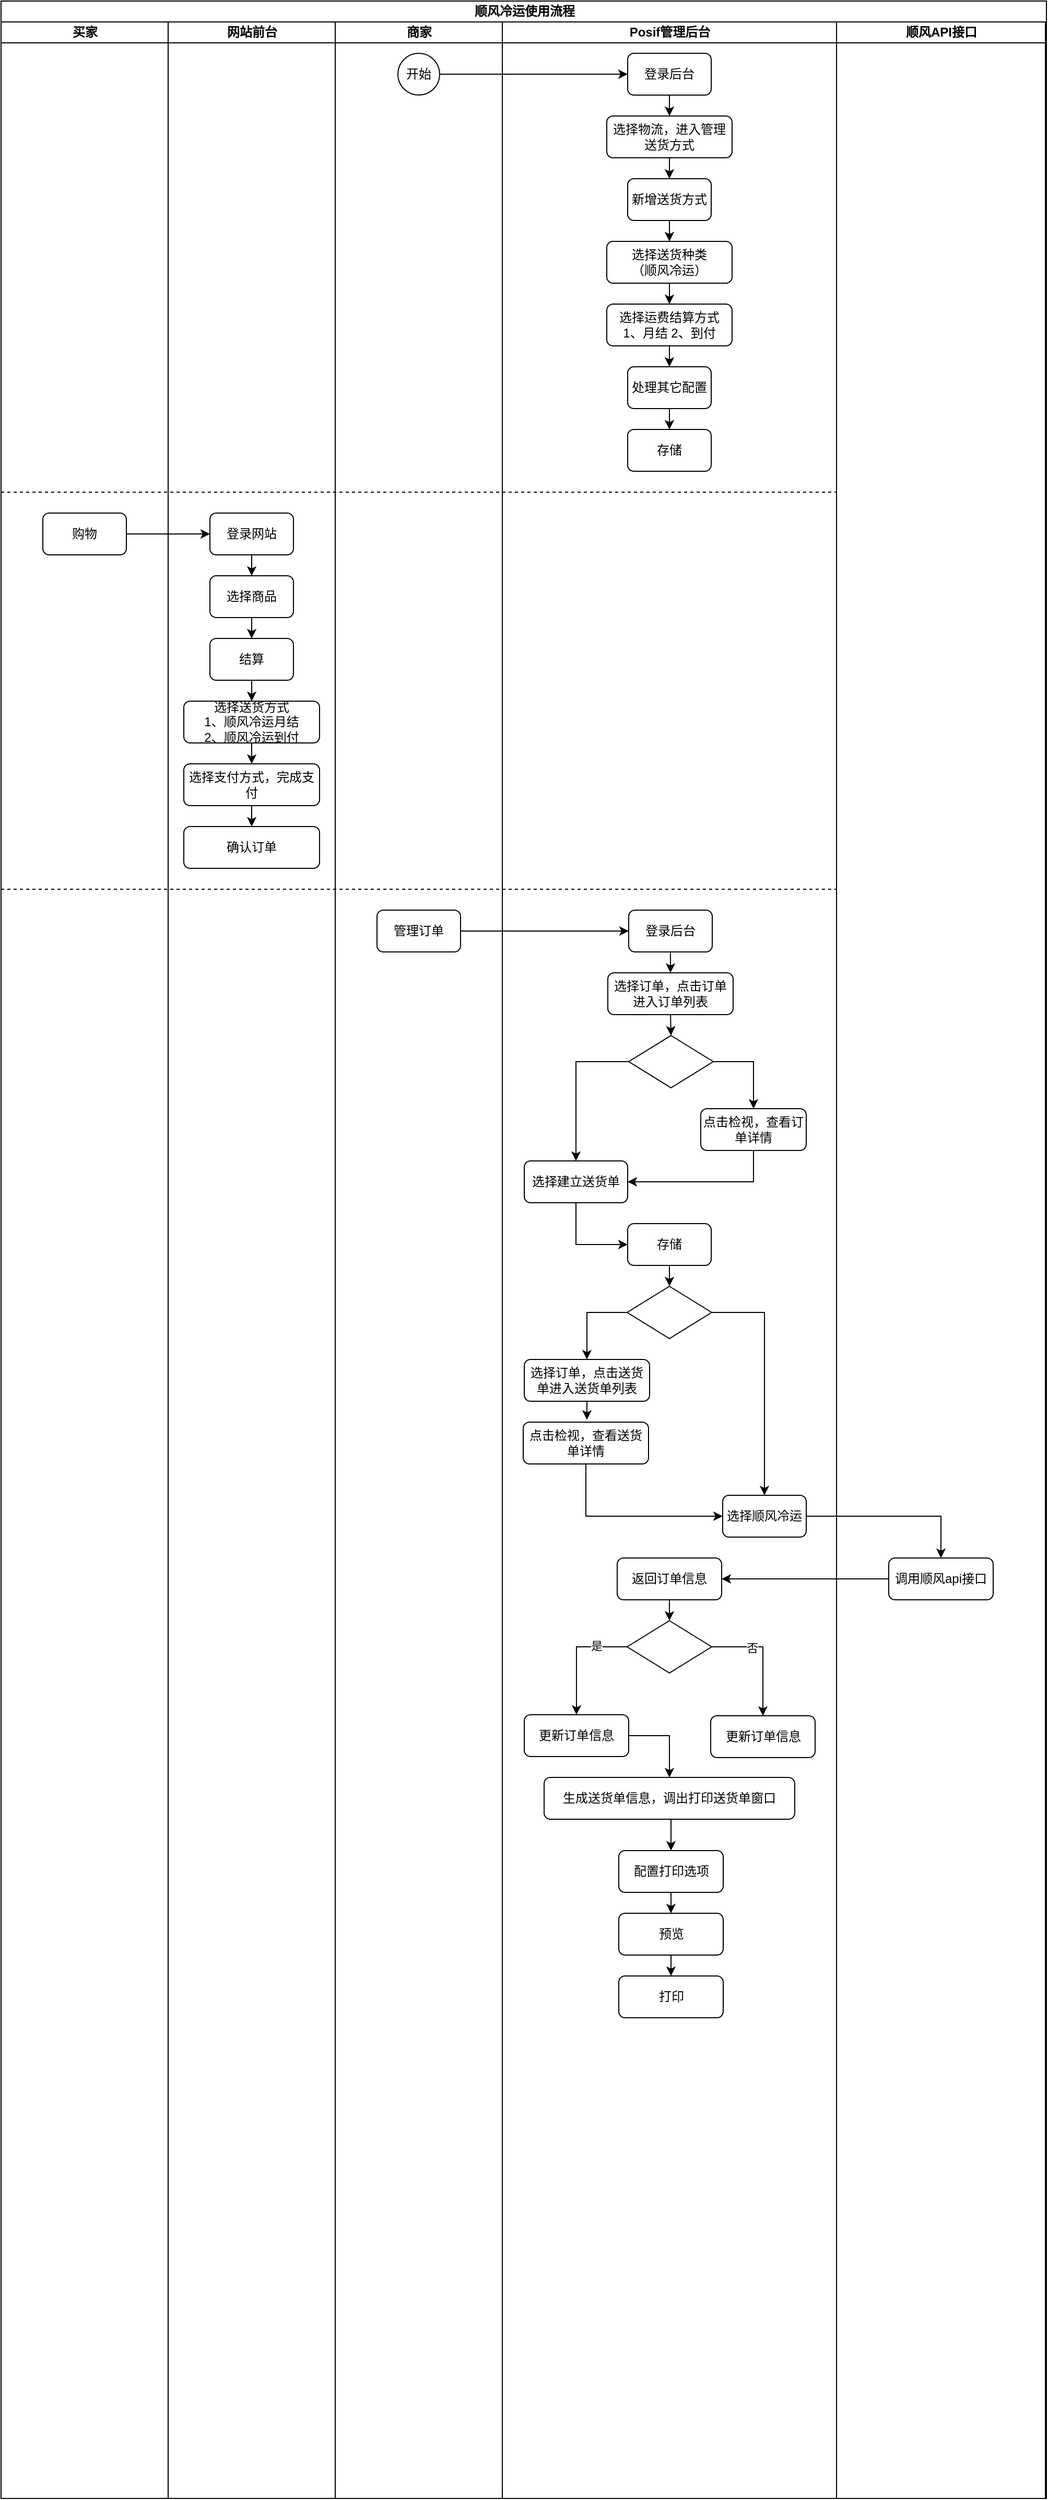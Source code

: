 <mxfile version="15.6.8" type="github">
  <diagram name="Page-1" id="0783ab3e-0a74-02c8-0abd-f7b4e66b4bec">
    <mxGraphModel dx="3195" dy="1340" grid="1" gridSize="10" guides="1" tooltips="1" connect="1" arrows="1" fold="1" page="1" pageScale="1" pageWidth="850" pageHeight="1100" background="none" math="0" shadow="0">
      <root>
        <mxCell id="0" />
        <mxCell id="1" parent="0" />
        <mxCell id="1c1d494c118603dd-1" value="顺风冷运使用流程" style="swimlane;html=1;childLayout=stackLayout;startSize=20;rounded=0;shadow=0;comic=0;labelBackgroundColor=none;strokeWidth=1;fontFamily=Verdana;fontSize=12;align=center;" parent="1" vertex="1">
          <mxGeometry x="39" y="90" width="1001" height="2390" as="geometry" />
        </mxCell>
        <mxCell id="1c1d494c118603dd-2" value="买家" style="swimlane;html=1;startSize=20;" parent="1c1d494c118603dd-1" vertex="1">
          <mxGeometry y="20" width="160" height="2370" as="geometry" />
        </mxCell>
        <mxCell id="K_RfR3FOM83zWYxa_HBy-55" value="" style="endArrow=none;dashed=1;html=1;rounded=0;" edge="1" parent="1c1d494c118603dd-2">
          <mxGeometry width="50" height="50" relative="1" as="geometry">
            <mxPoint y="450" as="sourcePoint" />
            <mxPoint x="800" y="450" as="targetPoint" />
          </mxGeometry>
        </mxCell>
        <mxCell id="K_RfR3FOM83zWYxa_HBy-58" value="购物" style="rounded=1;whiteSpace=wrap;html=1;" vertex="1" parent="1c1d494c118603dd-2">
          <mxGeometry x="40" y="470" width="80" height="40" as="geometry" />
        </mxCell>
        <mxCell id="1c1d494c118603dd-3" value="网站前台" style="swimlane;html=1;startSize=20;" parent="1c1d494c118603dd-1" vertex="1">
          <mxGeometry x="160" y="20" width="160" height="2370" as="geometry" />
        </mxCell>
        <mxCell id="K_RfR3FOM83zWYxa_HBy-30" value="开始" style="ellipse;whiteSpace=wrap;html=1;aspect=fixed;" vertex="1" parent="1c1d494c118603dd-3">
          <mxGeometry x="220" y="30" width="40" height="40" as="geometry" />
        </mxCell>
        <mxCell id="K_RfR3FOM83zWYxa_HBy-66" style="edgeStyle=orthogonalEdgeStyle;rounded=0;orthogonalLoop=1;jettySize=auto;html=1;exitX=0.5;exitY=1;exitDx=0;exitDy=0;entryX=0.5;entryY=0;entryDx=0;entryDy=0;" edge="1" parent="1c1d494c118603dd-3" source="K_RfR3FOM83zWYxa_HBy-59" target="K_RfR3FOM83zWYxa_HBy-60">
          <mxGeometry relative="1" as="geometry" />
        </mxCell>
        <mxCell id="K_RfR3FOM83zWYxa_HBy-59" value="登录网站" style="rounded=1;whiteSpace=wrap;html=1;" vertex="1" parent="1c1d494c118603dd-3">
          <mxGeometry x="40" y="470" width="80" height="40" as="geometry" />
        </mxCell>
        <mxCell id="K_RfR3FOM83zWYxa_HBy-67" style="edgeStyle=orthogonalEdgeStyle;rounded=0;orthogonalLoop=1;jettySize=auto;html=1;exitX=0.5;exitY=1;exitDx=0;exitDy=0;entryX=0.5;entryY=0;entryDx=0;entryDy=0;" edge="1" parent="1c1d494c118603dd-3" source="K_RfR3FOM83zWYxa_HBy-60" target="K_RfR3FOM83zWYxa_HBy-61">
          <mxGeometry relative="1" as="geometry" />
        </mxCell>
        <mxCell id="K_RfR3FOM83zWYxa_HBy-60" value="选择商品" style="rounded=1;whiteSpace=wrap;html=1;" vertex="1" parent="1c1d494c118603dd-3">
          <mxGeometry x="40" y="530" width="80" height="40" as="geometry" />
        </mxCell>
        <mxCell id="K_RfR3FOM83zWYxa_HBy-72" style="edgeStyle=orthogonalEdgeStyle;rounded=0;orthogonalLoop=1;jettySize=auto;html=1;exitX=0.5;exitY=1;exitDx=0;exitDy=0;entryX=0.5;entryY=0;entryDx=0;entryDy=0;" edge="1" parent="1c1d494c118603dd-3" source="K_RfR3FOM83zWYxa_HBy-61" target="K_RfR3FOM83zWYxa_HBy-62">
          <mxGeometry relative="1" as="geometry" />
        </mxCell>
        <mxCell id="K_RfR3FOM83zWYxa_HBy-61" value="结算" style="rounded=1;whiteSpace=wrap;html=1;" vertex="1" parent="1c1d494c118603dd-3">
          <mxGeometry x="40" y="590" width="80" height="40" as="geometry" />
        </mxCell>
        <mxCell id="K_RfR3FOM83zWYxa_HBy-70" style="edgeStyle=orthogonalEdgeStyle;rounded=0;orthogonalLoop=1;jettySize=auto;html=1;exitX=0.5;exitY=1;exitDx=0;exitDy=0;entryX=0.5;entryY=0;entryDx=0;entryDy=0;" edge="1" parent="1c1d494c118603dd-3" source="K_RfR3FOM83zWYxa_HBy-62" target="K_RfR3FOM83zWYxa_HBy-63">
          <mxGeometry relative="1" as="geometry" />
        </mxCell>
        <mxCell id="K_RfR3FOM83zWYxa_HBy-62" value="&lt;div&gt;选择送货方式&lt;/div&gt;&lt;div&gt;1、顺风冷运月结&lt;/div&gt;&lt;div&gt;2、顺风冷运到付&lt;/div&gt;" style="rounded=1;whiteSpace=wrap;html=1;" vertex="1" parent="1c1d494c118603dd-3">
          <mxGeometry x="15" y="650" width="130" height="40" as="geometry" />
        </mxCell>
        <mxCell id="K_RfR3FOM83zWYxa_HBy-76" style="edgeStyle=orthogonalEdgeStyle;rounded=0;orthogonalLoop=1;jettySize=auto;html=1;exitX=0.5;exitY=1;exitDx=0;exitDy=0;entryX=0.5;entryY=0;entryDx=0;entryDy=0;" edge="1" parent="1c1d494c118603dd-3" source="K_RfR3FOM83zWYxa_HBy-63" target="K_RfR3FOM83zWYxa_HBy-64">
          <mxGeometry relative="1" as="geometry" />
        </mxCell>
        <mxCell id="K_RfR3FOM83zWYxa_HBy-63" value="选择支付方式，完成支付" style="rounded=1;whiteSpace=wrap;html=1;" vertex="1" parent="1c1d494c118603dd-3">
          <mxGeometry x="15" y="710" width="130" height="40" as="geometry" />
        </mxCell>
        <mxCell id="K_RfR3FOM83zWYxa_HBy-64" value="确认订单" style="rounded=1;whiteSpace=wrap;html=1;" vertex="1" parent="1c1d494c118603dd-3">
          <mxGeometry x="15" y="770" width="130" height="40" as="geometry" />
        </mxCell>
        <mxCell id="1c1d494c118603dd-4" value="商家" style="swimlane;html=1;startSize=20;" parent="1c1d494c118603dd-1" vertex="1">
          <mxGeometry x="320" y="20" width="160" height="2370" as="geometry" />
        </mxCell>
        <mxCell id="K_RfR3FOM83zWYxa_HBy-39" style="edgeStyle=orthogonalEdgeStyle;rounded=0;orthogonalLoop=1;jettySize=auto;html=1;exitX=0.5;exitY=1;exitDx=0;exitDy=0;entryX=0.5;entryY=0;entryDx=0;entryDy=0;" edge="1" parent="1c1d494c118603dd-4" source="K_RfR3FOM83zWYxa_HBy-31" target="K_RfR3FOM83zWYxa_HBy-32">
          <mxGeometry relative="1" as="geometry" />
        </mxCell>
        <mxCell id="K_RfR3FOM83zWYxa_HBy-31" value="登录后台" style="rounded=1;whiteSpace=wrap;html=1;" vertex="1" parent="1c1d494c118603dd-4">
          <mxGeometry x="280" y="30" width="80" height="40" as="geometry" />
        </mxCell>
        <mxCell id="K_RfR3FOM83zWYxa_HBy-40" style="edgeStyle=orthogonalEdgeStyle;rounded=0;orthogonalLoop=1;jettySize=auto;html=1;exitX=0.5;exitY=1;exitDx=0;exitDy=0;entryX=0.5;entryY=0;entryDx=0;entryDy=0;" edge="1" parent="1c1d494c118603dd-4" source="K_RfR3FOM83zWYxa_HBy-32" target="K_RfR3FOM83zWYxa_HBy-37">
          <mxGeometry relative="1" as="geometry" />
        </mxCell>
        <mxCell id="K_RfR3FOM83zWYxa_HBy-32" value="选择物流，进入管理送货方式" style="rounded=1;whiteSpace=wrap;html=1;" vertex="1" parent="1c1d494c118603dd-4">
          <mxGeometry x="260" y="90" width="120" height="40" as="geometry" />
        </mxCell>
        <mxCell id="K_RfR3FOM83zWYxa_HBy-51" style="edgeStyle=orthogonalEdgeStyle;rounded=0;orthogonalLoop=1;jettySize=auto;html=1;exitX=0.5;exitY=1;exitDx=0;exitDy=0;entryX=0.5;entryY=0;entryDx=0;entryDy=0;" edge="1" parent="1c1d494c118603dd-4" source="K_RfR3FOM83zWYxa_HBy-37" target="K_RfR3FOM83zWYxa_HBy-47">
          <mxGeometry relative="1" as="geometry" />
        </mxCell>
        <mxCell id="K_RfR3FOM83zWYxa_HBy-37" value="新增送货方式" style="rounded=1;whiteSpace=wrap;html=1;" vertex="1" parent="1c1d494c118603dd-4">
          <mxGeometry x="280" y="150" width="80" height="40" as="geometry" />
        </mxCell>
        <mxCell id="K_RfR3FOM83zWYxa_HBy-52" style="edgeStyle=orthogonalEdgeStyle;rounded=0;orthogonalLoop=1;jettySize=auto;html=1;exitX=0.5;exitY=1;exitDx=0;exitDy=0;entryX=0.5;entryY=0;entryDx=0;entryDy=0;" edge="1" parent="1c1d494c118603dd-4" source="K_RfR3FOM83zWYxa_HBy-47" target="K_RfR3FOM83zWYxa_HBy-48">
          <mxGeometry relative="1" as="geometry" />
        </mxCell>
        <mxCell id="K_RfR3FOM83zWYxa_HBy-47" value="&lt;div&gt;选择送货种类&lt;/div&gt;&lt;div&gt;（顺风冷运）&lt;br&gt;&lt;/div&gt;" style="rounded=1;whiteSpace=wrap;html=1;" vertex="1" parent="1c1d494c118603dd-4">
          <mxGeometry x="260" y="210" width="120" height="40" as="geometry" />
        </mxCell>
        <mxCell id="K_RfR3FOM83zWYxa_HBy-53" style="edgeStyle=orthogonalEdgeStyle;rounded=0;orthogonalLoop=1;jettySize=auto;html=1;exitX=0.5;exitY=1;exitDx=0;exitDy=0;entryX=0.5;entryY=0;entryDx=0;entryDy=0;" edge="1" parent="1c1d494c118603dd-4" source="K_RfR3FOM83zWYxa_HBy-48" target="K_RfR3FOM83zWYxa_HBy-49">
          <mxGeometry relative="1" as="geometry" />
        </mxCell>
        <mxCell id="K_RfR3FOM83zWYxa_HBy-48" value="&lt;div&gt;选择运费结算方式&lt;/div&gt;&lt;div&gt;1、月结 2、到付&lt;br&gt;&lt;/div&gt;" style="rounded=1;whiteSpace=wrap;html=1;" vertex="1" parent="1c1d494c118603dd-4">
          <mxGeometry x="260" y="270" width="120" height="40" as="geometry" />
        </mxCell>
        <mxCell id="K_RfR3FOM83zWYxa_HBy-54" style="edgeStyle=orthogonalEdgeStyle;rounded=0;orthogonalLoop=1;jettySize=auto;html=1;exitX=0.5;exitY=1;exitDx=0;exitDy=0;entryX=0.5;entryY=0;entryDx=0;entryDy=0;" edge="1" parent="1c1d494c118603dd-4" source="K_RfR3FOM83zWYxa_HBy-49" target="K_RfR3FOM83zWYxa_HBy-50">
          <mxGeometry relative="1" as="geometry" />
        </mxCell>
        <mxCell id="K_RfR3FOM83zWYxa_HBy-49" value="处理其它配置" style="rounded=1;whiteSpace=wrap;html=1;" vertex="1" parent="1c1d494c118603dd-4">
          <mxGeometry x="280" y="330" width="80" height="40" as="geometry" />
        </mxCell>
        <mxCell id="K_RfR3FOM83zWYxa_HBy-50" value="存储" style="rounded=1;whiteSpace=wrap;html=1;" vertex="1" parent="1c1d494c118603dd-4">
          <mxGeometry x="280" y="390" width="80" height="40" as="geometry" />
        </mxCell>
        <mxCell id="K_RfR3FOM83zWYxa_HBy-77" value="" style="endArrow=none;dashed=1;html=1;rounded=0;" edge="1" parent="1c1d494c118603dd-4">
          <mxGeometry width="50" height="50" relative="1" as="geometry">
            <mxPoint x="-320" y="830" as="sourcePoint" />
            <mxPoint x="480" y="830" as="targetPoint" />
          </mxGeometry>
        </mxCell>
        <mxCell id="K_RfR3FOM83zWYxa_HBy-79" value="管理订单" style="rounded=1;whiteSpace=wrap;html=1;" vertex="1" parent="1c1d494c118603dd-4">
          <mxGeometry x="40" y="850" width="80" height="40" as="geometry" />
        </mxCell>
        <mxCell id="K_RfR3FOM83zWYxa_HBy-38" style="edgeStyle=orthogonalEdgeStyle;rounded=0;orthogonalLoop=1;jettySize=auto;html=1;exitX=1;exitY=0.5;exitDx=0;exitDy=0;entryX=0;entryY=0.5;entryDx=0;entryDy=0;" edge="1" parent="1c1d494c118603dd-1" source="K_RfR3FOM83zWYxa_HBy-30" target="K_RfR3FOM83zWYxa_HBy-31">
          <mxGeometry relative="1" as="geometry" />
        </mxCell>
        <mxCell id="K_RfR3FOM83zWYxa_HBy-65" style="edgeStyle=orthogonalEdgeStyle;rounded=0;orthogonalLoop=1;jettySize=auto;html=1;exitX=1;exitY=0.5;exitDx=0;exitDy=0;entryX=0;entryY=0.5;entryDx=0;entryDy=0;" edge="1" parent="1c1d494c118603dd-1" source="K_RfR3FOM83zWYxa_HBy-58" target="K_RfR3FOM83zWYxa_HBy-59">
          <mxGeometry relative="1" as="geometry" />
        </mxCell>
        <mxCell id="K_RfR3FOM83zWYxa_HBy-80" style="edgeStyle=orthogonalEdgeStyle;rounded=0;orthogonalLoop=1;jettySize=auto;html=1;exitX=1;exitY=0.5;exitDx=0;exitDy=0;" edge="1" parent="1c1d494c118603dd-1" source="K_RfR3FOM83zWYxa_HBy-79" target="K_RfR3FOM83zWYxa_HBy-78">
          <mxGeometry relative="1" as="geometry" />
        </mxCell>
        <mxCell id="K_RfR3FOM83zWYxa_HBy-107" style="edgeStyle=orthogonalEdgeStyle;rounded=0;orthogonalLoop=1;jettySize=auto;html=1;exitX=1;exitY=0.5;exitDx=0;exitDy=0;entryX=0.5;entryY=0;entryDx=0;entryDy=0;" edge="1" parent="1c1d494c118603dd-1" source="K_RfR3FOM83zWYxa_HBy-95" target="K_RfR3FOM83zWYxa_HBy-106">
          <mxGeometry relative="1" as="geometry" />
        </mxCell>
        <mxCell id="K_RfR3FOM83zWYxa_HBy-1" value="Posif管理后台" style="swimlane;html=1;startSize=20;" vertex="1" parent="1c1d494c118603dd-1">
          <mxGeometry x="480" y="20" width="320" height="2370" as="geometry" />
        </mxCell>
        <mxCell id="K_RfR3FOM83zWYxa_HBy-83" style="edgeStyle=orthogonalEdgeStyle;rounded=0;orthogonalLoop=1;jettySize=auto;html=1;exitX=0.5;exitY=1;exitDx=0;exitDy=0;entryX=0.5;entryY=0;entryDx=0;entryDy=0;" edge="1" parent="K_RfR3FOM83zWYxa_HBy-1" source="K_RfR3FOM83zWYxa_HBy-78" target="K_RfR3FOM83zWYxa_HBy-81">
          <mxGeometry relative="1" as="geometry" />
        </mxCell>
        <mxCell id="K_RfR3FOM83zWYxa_HBy-78" value="登录后台" style="rounded=1;whiteSpace=wrap;html=1;" vertex="1" parent="K_RfR3FOM83zWYxa_HBy-1">
          <mxGeometry x="121" y="850" width="80" height="40" as="geometry" />
        </mxCell>
        <mxCell id="K_RfR3FOM83zWYxa_HBy-84" style="edgeStyle=orthogonalEdgeStyle;rounded=0;orthogonalLoop=1;jettySize=auto;html=1;exitX=0.5;exitY=1;exitDx=0;exitDy=0;entryX=0.5;entryY=0;entryDx=0;entryDy=0;" edge="1" parent="K_RfR3FOM83zWYxa_HBy-1" source="K_RfR3FOM83zWYxa_HBy-81" target="K_RfR3FOM83zWYxa_HBy-82">
          <mxGeometry relative="1" as="geometry" />
        </mxCell>
        <mxCell id="K_RfR3FOM83zWYxa_HBy-81" value="选择订单，点击订单进入订单列表" style="rounded=1;whiteSpace=wrap;html=1;" vertex="1" parent="K_RfR3FOM83zWYxa_HBy-1">
          <mxGeometry x="101" y="910" width="120" height="40" as="geometry" />
        </mxCell>
        <mxCell id="K_RfR3FOM83zWYxa_HBy-88" style="edgeStyle=orthogonalEdgeStyle;rounded=0;orthogonalLoop=1;jettySize=auto;html=1;exitX=0;exitY=0.5;exitDx=0;exitDy=0;entryX=0.5;entryY=0;entryDx=0;entryDy=0;" edge="1" parent="K_RfR3FOM83zWYxa_HBy-1" source="K_RfR3FOM83zWYxa_HBy-82" target="K_RfR3FOM83zWYxa_HBy-85">
          <mxGeometry relative="1" as="geometry" />
        </mxCell>
        <mxCell id="K_RfR3FOM83zWYxa_HBy-89" style="edgeStyle=orthogonalEdgeStyle;rounded=0;orthogonalLoop=1;jettySize=auto;html=1;exitX=1;exitY=0.5;exitDx=0;exitDy=0;entryX=0.5;entryY=0;entryDx=0;entryDy=0;" edge="1" parent="K_RfR3FOM83zWYxa_HBy-1" source="K_RfR3FOM83zWYxa_HBy-82" target="K_RfR3FOM83zWYxa_HBy-86">
          <mxGeometry relative="1" as="geometry" />
        </mxCell>
        <mxCell id="K_RfR3FOM83zWYxa_HBy-82" value="" style="rhombus;whiteSpace=wrap;html=1;" vertex="1" parent="K_RfR3FOM83zWYxa_HBy-1">
          <mxGeometry x="121" y="970" width="81" height="50" as="geometry" />
        </mxCell>
        <mxCell id="K_RfR3FOM83zWYxa_HBy-93" style="edgeStyle=orthogonalEdgeStyle;rounded=0;orthogonalLoop=1;jettySize=auto;html=1;exitX=0.5;exitY=1;exitDx=0;exitDy=0;entryX=0;entryY=0.5;entryDx=0;entryDy=0;" edge="1" parent="K_RfR3FOM83zWYxa_HBy-1" source="K_RfR3FOM83zWYxa_HBy-85" target="K_RfR3FOM83zWYxa_HBy-92">
          <mxGeometry relative="1" as="geometry" />
        </mxCell>
        <mxCell id="K_RfR3FOM83zWYxa_HBy-85" value="选择建立送货单" style="rounded=1;whiteSpace=wrap;html=1;" vertex="1" parent="K_RfR3FOM83zWYxa_HBy-1">
          <mxGeometry x="21" y="1090" width="99" height="40" as="geometry" />
        </mxCell>
        <mxCell id="K_RfR3FOM83zWYxa_HBy-100" style="edgeStyle=orthogonalEdgeStyle;rounded=0;orthogonalLoop=1;jettySize=auto;html=1;exitX=0.5;exitY=1;exitDx=0;exitDy=0;entryX=1;entryY=0.5;entryDx=0;entryDy=0;" edge="1" parent="K_RfR3FOM83zWYxa_HBy-1" source="K_RfR3FOM83zWYxa_HBy-86" target="K_RfR3FOM83zWYxa_HBy-85">
          <mxGeometry relative="1" as="geometry" />
        </mxCell>
        <mxCell id="K_RfR3FOM83zWYxa_HBy-86" value="点击检视，查看订单详情" style="rounded=1;whiteSpace=wrap;html=1;" vertex="1" parent="K_RfR3FOM83zWYxa_HBy-1">
          <mxGeometry x="190" y="1040" width="101" height="40" as="geometry" />
        </mxCell>
        <mxCell id="K_RfR3FOM83zWYxa_HBy-96" style="edgeStyle=orthogonalEdgeStyle;rounded=0;orthogonalLoop=1;jettySize=auto;html=1;exitX=0.5;exitY=1;exitDx=0;exitDy=0;entryX=0.5;entryY=0;entryDx=0;entryDy=0;" edge="1" parent="K_RfR3FOM83zWYxa_HBy-1" source="K_RfR3FOM83zWYxa_HBy-92" target="K_RfR3FOM83zWYxa_HBy-94">
          <mxGeometry relative="1" as="geometry" />
        </mxCell>
        <mxCell id="K_RfR3FOM83zWYxa_HBy-92" value="存储" style="rounded=1;whiteSpace=wrap;html=1;" vertex="1" parent="K_RfR3FOM83zWYxa_HBy-1">
          <mxGeometry x="120" y="1150" width="80" height="40" as="geometry" />
        </mxCell>
        <mxCell id="K_RfR3FOM83zWYxa_HBy-97" style="edgeStyle=orthogonalEdgeStyle;rounded=0;orthogonalLoop=1;jettySize=auto;html=1;exitX=1;exitY=0.5;exitDx=0;exitDy=0;entryX=0.5;entryY=0;entryDx=0;entryDy=0;" edge="1" parent="K_RfR3FOM83zWYxa_HBy-1" source="K_RfR3FOM83zWYxa_HBy-94" target="K_RfR3FOM83zWYxa_HBy-95">
          <mxGeometry relative="1" as="geometry" />
        </mxCell>
        <mxCell id="K_RfR3FOM83zWYxa_HBy-103" style="edgeStyle=orthogonalEdgeStyle;rounded=0;orthogonalLoop=1;jettySize=auto;html=1;exitX=0;exitY=0.5;exitDx=0;exitDy=0;entryX=0.5;entryY=0;entryDx=0;entryDy=0;" edge="1" parent="K_RfR3FOM83zWYxa_HBy-1" source="K_RfR3FOM83zWYxa_HBy-94" target="K_RfR3FOM83zWYxa_HBy-98">
          <mxGeometry relative="1" as="geometry" />
        </mxCell>
        <mxCell id="K_RfR3FOM83zWYxa_HBy-94" value="" style="rhombus;whiteSpace=wrap;html=1;" vertex="1" parent="K_RfR3FOM83zWYxa_HBy-1">
          <mxGeometry x="119.5" y="1210" width="81" height="50" as="geometry" />
        </mxCell>
        <mxCell id="K_RfR3FOM83zWYxa_HBy-95" value="选择顺风冷运" style="rounded=1;whiteSpace=wrap;html=1;" vertex="1" parent="K_RfR3FOM83zWYxa_HBy-1">
          <mxGeometry x="211" y="1410" width="80" height="40" as="geometry" />
        </mxCell>
        <mxCell id="K_RfR3FOM83zWYxa_HBy-104" style="edgeStyle=orthogonalEdgeStyle;rounded=0;orthogonalLoop=1;jettySize=auto;html=1;exitX=0.5;exitY=1;exitDx=0;exitDy=0;entryX=0.508;entryY=-0.058;entryDx=0;entryDy=0;entryPerimeter=0;" edge="1" parent="K_RfR3FOM83zWYxa_HBy-1" source="K_RfR3FOM83zWYxa_HBy-98" target="K_RfR3FOM83zWYxa_HBy-101">
          <mxGeometry relative="1" as="geometry" />
        </mxCell>
        <mxCell id="K_RfR3FOM83zWYxa_HBy-98" value="选择订单，点击送货单进入送货单列表" style="rounded=1;whiteSpace=wrap;html=1;" vertex="1" parent="K_RfR3FOM83zWYxa_HBy-1">
          <mxGeometry x="21" y="1280" width="120" height="40" as="geometry" />
        </mxCell>
        <mxCell id="K_RfR3FOM83zWYxa_HBy-105" style="edgeStyle=orthogonalEdgeStyle;rounded=0;orthogonalLoop=1;jettySize=auto;html=1;exitX=0.5;exitY=1;exitDx=0;exitDy=0;entryX=0;entryY=0.5;entryDx=0;entryDy=0;" edge="1" parent="K_RfR3FOM83zWYxa_HBy-1" source="K_RfR3FOM83zWYxa_HBy-101" target="K_RfR3FOM83zWYxa_HBy-95">
          <mxGeometry relative="1" as="geometry" />
        </mxCell>
        <mxCell id="K_RfR3FOM83zWYxa_HBy-101" value="点击检视，查看送货单详情" style="rounded=1;whiteSpace=wrap;html=1;" vertex="1" parent="K_RfR3FOM83zWYxa_HBy-1">
          <mxGeometry x="20" y="1340" width="120" height="40" as="geometry" />
        </mxCell>
        <mxCell id="K_RfR3FOM83zWYxa_HBy-113" style="edgeStyle=orthogonalEdgeStyle;rounded=0;orthogonalLoop=1;jettySize=auto;html=1;exitX=0.5;exitY=1;exitDx=0;exitDy=0;entryX=0.5;entryY=0;entryDx=0;entryDy=0;" edge="1" parent="K_RfR3FOM83zWYxa_HBy-1" source="K_RfR3FOM83zWYxa_HBy-108" target="K_RfR3FOM83zWYxa_HBy-112">
          <mxGeometry relative="1" as="geometry" />
        </mxCell>
        <mxCell id="K_RfR3FOM83zWYxa_HBy-108" value="返回订单信息" style="rounded=1;whiteSpace=wrap;html=1;" vertex="1" parent="K_RfR3FOM83zWYxa_HBy-1">
          <mxGeometry x="110" y="1470" width="100" height="40" as="geometry" />
        </mxCell>
        <mxCell id="K_RfR3FOM83zWYxa_HBy-200" style="edgeStyle=orthogonalEdgeStyle;rounded=0;orthogonalLoop=1;jettySize=auto;html=1;exitX=0.5;exitY=1;exitDx=0;exitDy=0;entryX=0.5;entryY=0;entryDx=0;entryDy=0;" edge="1" parent="K_RfR3FOM83zWYxa_HBy-1" source="K_RfR3FOM83zWYxa_HBy-109" target="K_RfR3FOM83zWYxa_HBy-123">
          <mxGeometry relative="1" as="geometry" />
        </mxCell>
        <mxCell id="K_RfR3FOM83zWYxa_HBy-109" value="生成送货单信息，调出打印送货单窗口" style="rounded=1;whiteSpace=wrap;html=1;" vertex="1" parent="K_RfR3FOM83zWYxa_HBy-1">
          <mxGeometry x="40" y="1680" width="240" height="40" as="geometry" />
        </mxCell>
        <mxCell id="K_RfR3FOM83zWYxa_HBy-116" style="edgeStyle=orthogonalEdgeStyle;rounded=0;orthogonalLoop=1;jettySize=auto;html=1;exitX=1;exitY=0.5;exitDx=0;exitDy=0;entryX=0.5;entryY=0;entryDx=0;entryDy=0;" edge="1" parent="K_RfR3FOM83zWYxa_HBy-1" source="K_RfR3FOM83zWYxa_HBy-111" target="K_RfR3FOM83zWYxa_HBy-109">
          <mxGeometry relative="1" as="geometry" />
        </mxCell>
        <mxCell id="K_RfR3FOM83zWYxa_HBy-111" value="更新订单信息" style="rounded=1;whiteSpace=wrap;html=1;" vertex="1" parent="K_RfR3FOM83zWYxa_HBy-1">
          <mxGeometry x="21" y="1620" width="100" height="40" as="geometry" />
        </mxCell>
        <mxCell id="K_RfR3FOM83zWYxa_HBy-114" style="edgeStyle=orthogonalEdgeStyle;rounded=0;orthogonalLoop=1;jettySize=auto;html=1;exitX=0;exitY=0.5;exitDx=0;exitDy=0;entryX=0.5;entryY=0;entryDx=0;entryDy=0;" edge="1" parent="K_RfR3FOM83zWYxa_HBy-1" source="K_RfR3FOM83zWYxa_HBy-112" target="K_RfR3FOM83zWYxa_HBy-111">
          <mxGeometry relative="1" as="geometry" />
        </mxCell>
        <mxCell id="K_RfR3FOM83zWYxa_HBy-121" value="是" style="edgeLabel;html=1;align=center;verticalAlign=middle;resizable=0;points=[];" vertex="1" connectable="0" parent="K_RfR3FOM83zWYxa_HBy-114">
          <mxGeometry x="-0.473" y="-1" relative="1" as="geometry">
            <mxPoint as="offset" />
          </mxGeometry>
        </mxCell>
        <mxCell id="K_RfR3FOM83zWYxa_HBy-120" style="edgeStyle=orthogonalEdgeStyle;rounded=0;orthogonalLoop=1;jettySize=auto;html=1;exitX=1;exitY=0.5;exitDx=0;exitDy=0;entryX=0.5;entryY=0;entryDx=0;entryDy=0;" edge="1" parent="K_RfR3FOM83zWYxa_HBy-1" source="K_RfR3FOM83zWYxa_HBy-112" target="K_RfR3FOM83zWYxa_HBy-119">
          <mxGeometry relative="1" as="geometry" />
        </mxCell>
        <mxCell id="K_RfR3FOM83zWYxa_HBy-122" value="否" style="edgeLabel;html=1;align=center;verticalAlign=middle;resizable=0;points=[];" vertex="1" connectable="0" parent="K_RfR3FOM83zWYxa_HBy-120">
          <mxGeometry x="-0.341" y="-1" relative="1" as="geometry">
            <mxPoint as="offset" />
          </mxGeometry>
        </mxCell>
        <mxCell id="K_RfR3FOM83zWYxa_HBy-112" value="" style="rhombus;whiteSpace=wrap;html=1;" vertex="1" parent="K_RfR3FOM83zWYxa_HBy-1">
          <mxGeometry x="119.5" y="1530" width="81" height="50" as="geometry" />
        </mxCell>
        <mxCell id="K_RfR3FOM83zWYxa_HBy-119" value="更新订单信息" style="rounded=1;whiteSpace=wrap;html=1;" vertex="1" parent="K_RfR3FOM83zWYxa_HBy-1">
          <mxGeometry x="199.5" y="1621" width="100" height="40" as="geometry" />
        </mxCell>
        <mxCell id="K_RfR3FOM83zWYxa_HBy-201" style="edgeStyle=orthogonalEdgeStyle;rounded=0;orthogonalLoop=1;jettySize=auto;html=1;exitX=0.5;exitY=1;exitDx=0;exitDy=0;entryX=0.5;entryY=0;entryDx=0;entryDy=0;" edge="1" parent="K_RfR3FOM83zWYxa_HBy-1" source="K_RfR3FOM83zWYxa_HBy-123" target="K_RfR3FOM83zWYxa_HBy-198">
          <mxGeometry relative="1" as="geometry" />
        </mxCell>
        <mxCell id="K_RfR3FOM83zWYxa_HBy-123" value="配置打印选项" style="rounded=1;whiteSpace=wrap;html=1;" vertex="1" parent="K_RfR3FOM83zWYxa_HBy-1">
          <mxGeometry x="111.5" y="1750" width="100" height="40" as="geometry" />
        </mxCell>
        <mxCell id="K_RfR3FOM83zWYxa_HBy-202" style="edgeStyle=orthogonalEdgeStyle;rounded=0;orthogonalLoop=1;jettySize=auto;html=1;exitX=0.5;exitY=1;exitDx=0;exitDy=0;entryX=0.5;entryY=0;entryDx=0;entryDy=0;" edge="1" parent="K_RfR3FOM83zWYxa_HBy-1" source="K_RfR3FOM83zWYxa_HBy-198" target="K_RfR3FOM83zWYxa_HBy-199">
          <mxGeometry relative="1" as="geometry" />
        </mxCell>
        <mxCell id="K_RfR3FOM83zWYxa_HBy-198" value="预览" style="rounded=1;whiteSpace=wrap;html=1;" vertex="1" parent="K_RfR3FOM83zWYxa_HBy-1">
          <mxGeometry x="111.5" y="1810" width="100" height="40" as="geometry" />
        </mxCell>
        <mxCell id="K_RfR3FOM83zWYxa_HBy-199" value="打印" style="rounded=1;whiteSpace=wrap;html=1;" vertex="1" parent="K_RfR3FOM83zWYxa_HBy-1">
          <mxGeometry x="111.5" y="1870" width="100" height="40" as="geometry" />
        </mxCell>
        <mxCell id="K_RfR3FOM83zWYxa_HBy-56" value="顺风API接口" style="swimlane;html=1;startSize=20;" vertex="1" parent="1c1d494c118603dd-1">
          <mxGeometry x="800" y="20" width="200" height="2370" as="geometry" />
        </mxCell>
        <mxCell id="K_RfR3FOM83zWYxa_HBy-106" value="调用顺风api接口" style="rounded=1;whiteSpace=wrap;html=1;" vertex="1" parent="K_RfR3FOM83zWYxa_HBy-56">
          <mxGeometry x="50" y="1470" width="100" height="40" as="geometry" />
        </mxCell>
        <mxCell id="K_RfR3FOM83zWYxa_HBy-110" style="edgeStyle=orthogonalEdgeStyle;rounded=0;orthogonalLoop=1;jettySize=auto;html=1;exitX=0;exitY=0.5;exitDx=0;exitDy=0;" edge="1" parent="1c1d494c118603dd-1" source="K_RfR3FOM83zWYxa_HBy-106" target="K_RfR3FOM83zWYxa_HBy-108">
          <mxGeometry relative="1" as="geometry" />
        </mxCell>
      </root>
    </mxGraphModel>
  </diagram>
</mxfile>
